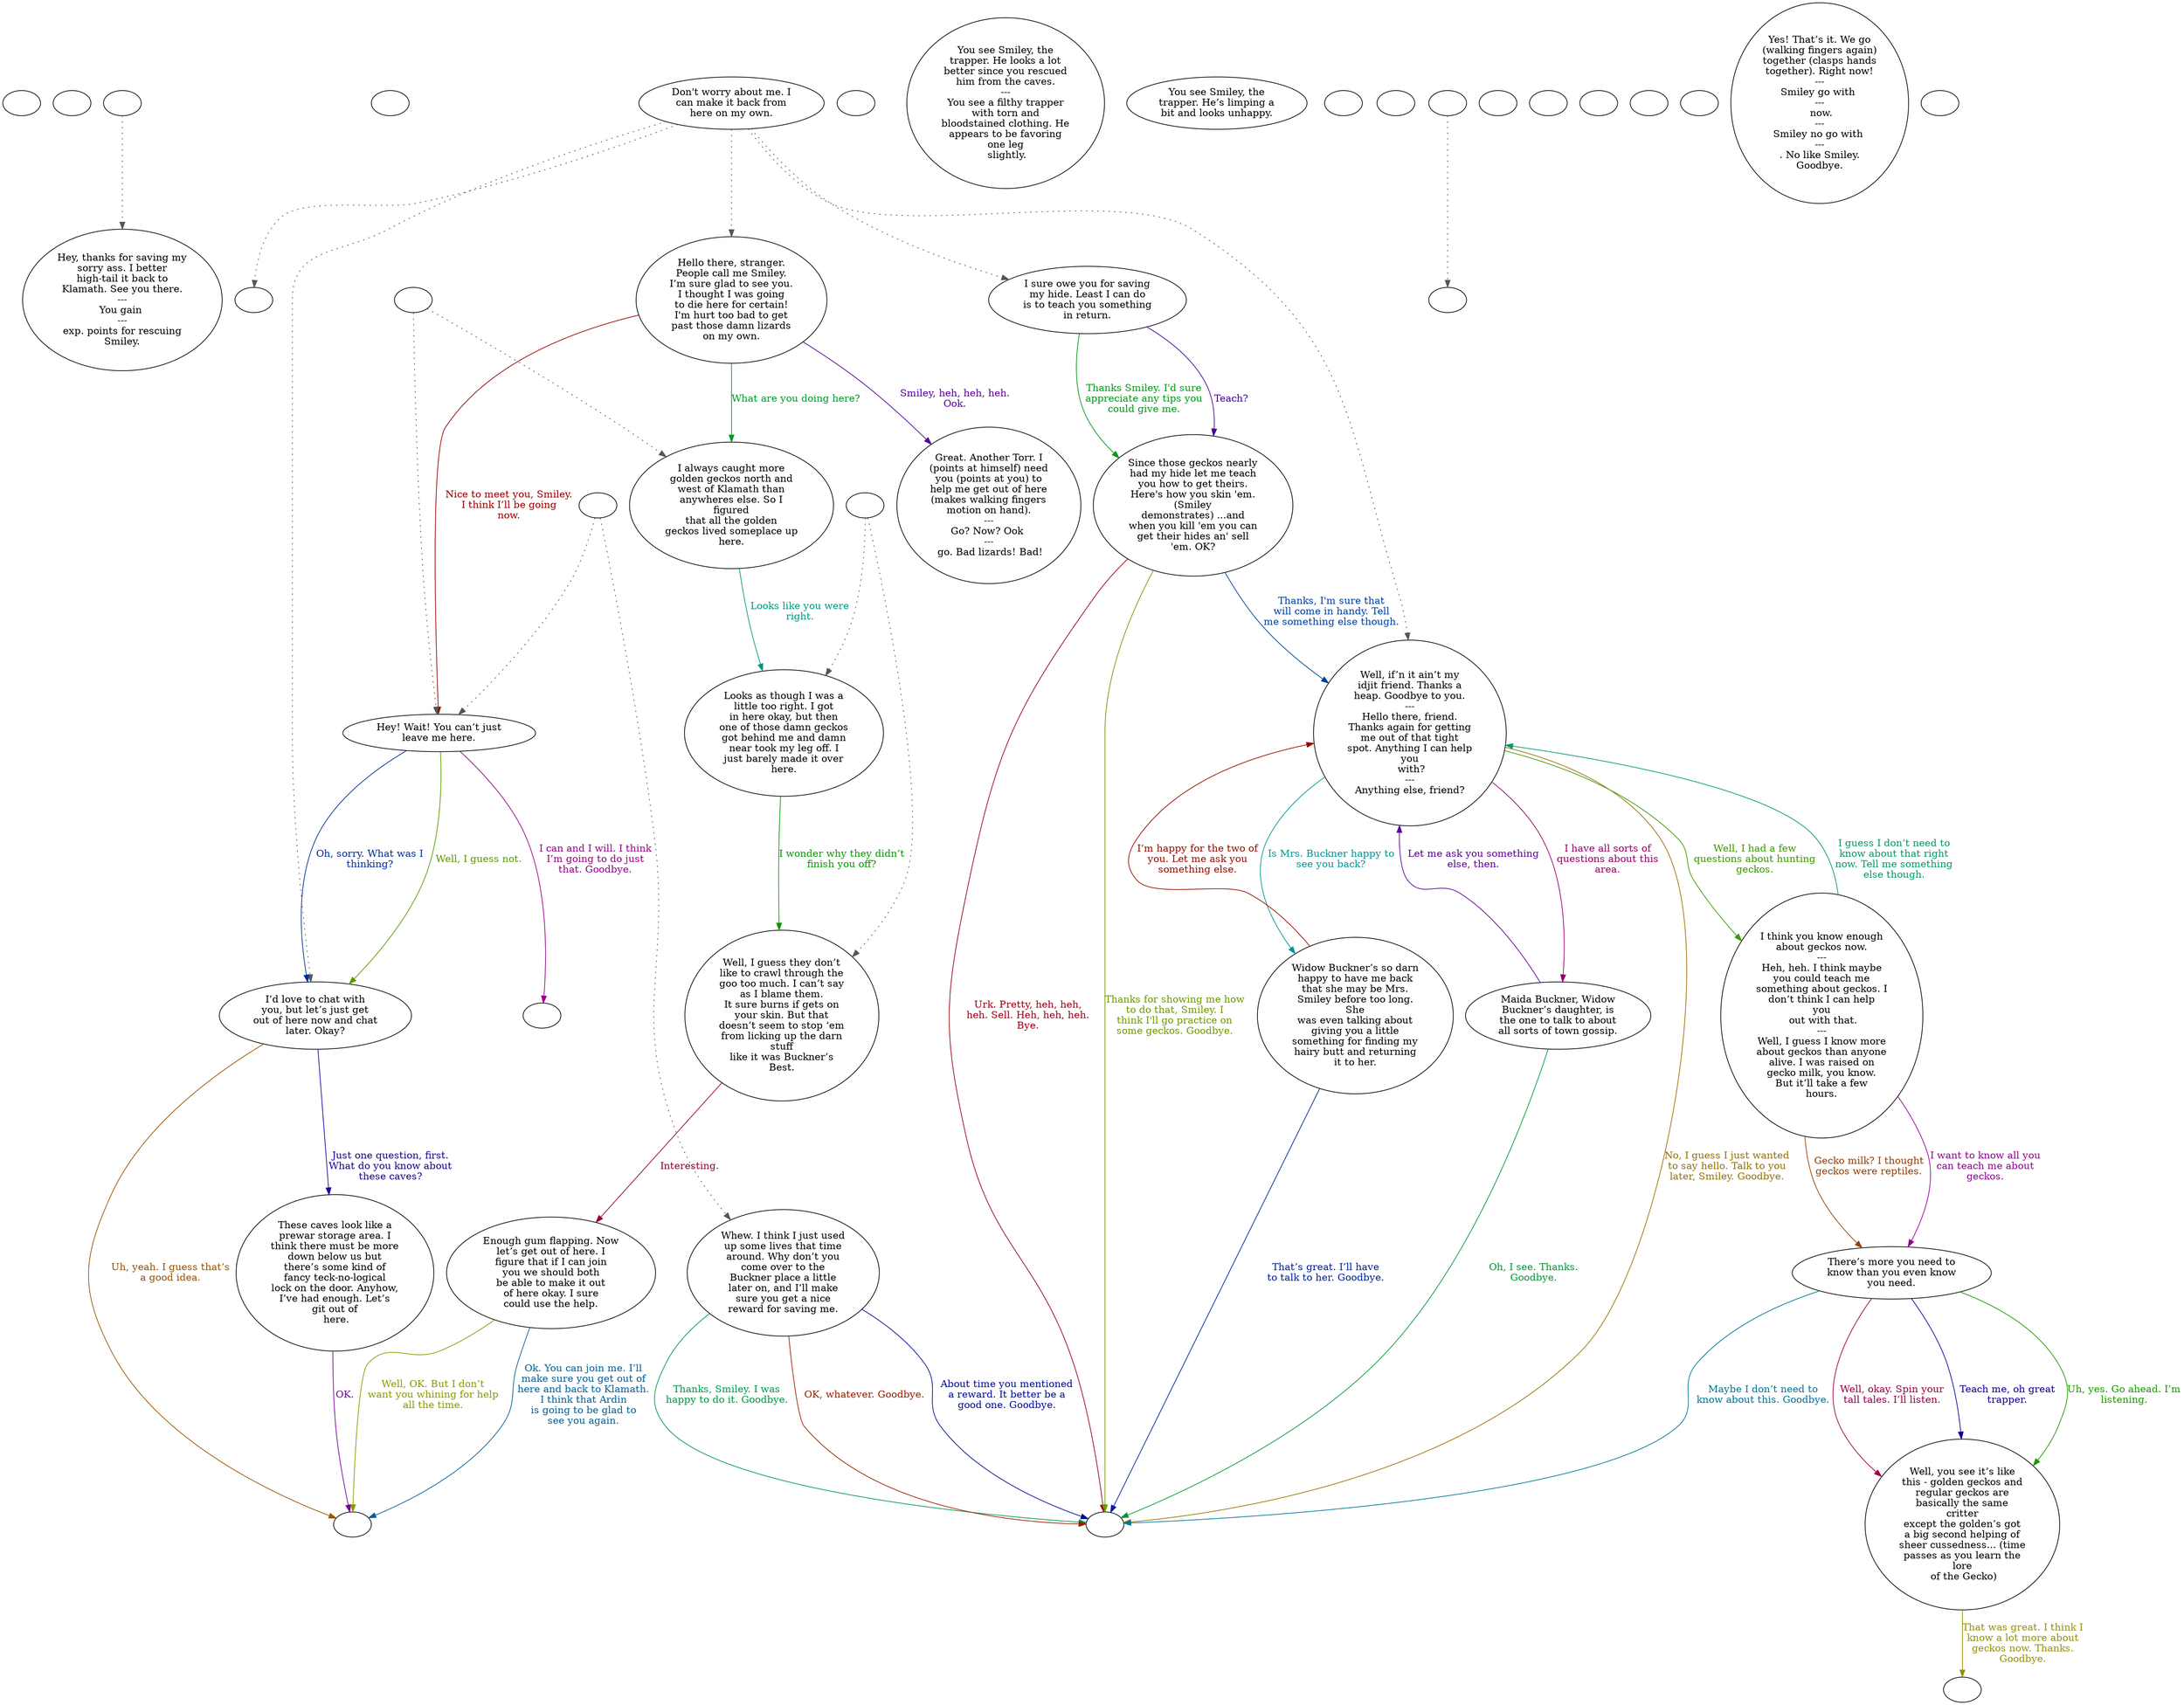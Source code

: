 digraph KCSMILEY {
  "checkPartyMembersNearDoor" [style=filled       fillcolor="#FFFFFF"       color="#000000"]
  "checkPartyMembersNearDoor" [label=""]
  "start" [style=filled       fillcolor="#FFFFFF"       color="#000000"]
  "start" [label=""]
  "critter_p_proc" [style=filled       fillcolor="#FFFFFF"       color="#000000"]
  "critter_p_proc" -> "leave_player" [style=dotted color="#555555"]
  "critter_p_proc" [label=""]
  "pickup_p_proc" [style=filled       fillcolor="#FFFFFF"       color="#000000"]
  "pickup_p_proc" [label=""]
  "talk_p_proc" [style=filled       fillcolor="#FFFFFF"       color="#000000"]
  "talk_p_proc" -> "Node998" [style=dotted color="#555555"]
  "talk_p_proc" -> "Node001" [style=dotted color="#555555"]
  "talk_p_proc" -> "Node013" [style=dotted color="#555555"]
  "talk_p_proc" -> "Node012" [style=dotted color="#555555"]
  "talk_p_proc" -> "Node006" [style=dotted color="#555555"]
  "talk_p_proc" [label="Don't worry about me. I\ncan make it back from\nhere on my own."]
  "destroy_p_proc" [style=filled       fillcolor="#FFFFFF"       color="#000000"]
  "destroy_p_proc" [label=""]
  "look_at_p_proc" [style=filled       fillcolor="#FFFFFF"       color="#000000"]
  "look_at_p_proc" [label="You see Smiley, the\ntrapper. He looks a lot\nbetter since you rescued\nhim from the caves.\n---\nYou see a filthy trapper\nwith torn and\nbloodstained clothing. He\nappears to be favoring\none leg\n slightly."]
  "description_p_proc" [style=filled       fillcolor="#FFFFFF"       color="#000000"]
  "description_p_proc" [label="You see Smiley, the\ntrapper. He’s limping a\nbit and looks unhappy."]
  "use_skill_on_p_proc" [style=filled       fillcolor="#FFFFFF"       color="#000000"]
  "use_skill_on_p_proc" [label=""]
  "damage_p_proc" [style=filled       fillcolor="#FFFFFF"       color="#000000"]
  "damage_p_proc" [label=""]
  "map_enter_p_proc" [style=filled       fillcolor="#FFFFFF"       color="#000000"]
  "map_enter_p_proc" -> "should_i_be_here" [style=dotted color="#555555"]
  "map_enter_p_proc" [label=""]
  "combat_p_proc" [style=filled       fillcolor="#FFFFFF"       color="#000000"]
  "combat_p_proc" [label=""]
  "should_i_be_here" [style=filled       fillcolor="#FFFFFF"       color="#000000"]
  "should_i_be_here" [label=""]
  "leave_player" [style=filled       fillcolor="#FFFFFF"       color="#000000"]
  "leave_player" [label="Hey, thanks for saving my\nsorry ass. I better\nhigh-tail it back to\nKlamath. See you there.\n---\nYou gain \n---\nexp. points for rescuing\nSmiley."]
  "push_p_proc" [style=filled       fillcolor="#FFFFFF"       color="#000000"]
  "push_p_proc" [label=""]
  "Node910" [style=filled       fillcolor="#FFFFFF"       color="#000000"]
  "Node910" -> "Node007" [style=dotted color="#555555"]
  "Node910" -> "Node008" [style=dotted color="#555555"]
  "Node910" [label=""]
  "Node920" [style=filled       fillcolor="#FFFFFF"       color="#000000"]
  "Node920" -> "Node011" [style=dotted color="#555555"]
  "Node920" -> "Node004" [style=dotted color="#555555"]
  "Node920" [label=""]
  "Node930" [style=filled       fillcolor="#FFFFFF"       color="#000000"]
  "Node930" [label=""]
  "Node940" [style=filled       fillcolor="#FFFFFF"       color="#000000"]
  "Node940" [label=""]
  "Node970" [style=filled       fillcolor="#FFFFFF"       color="#000000"]
  "Node970" [label=""]
  "Node980" [style=filled       fillcolor="#FFFFFF"       color="#000000"]
  "Node980" [label=""]
  "Node995" [style=filled       fillcolor="#FFFFFF"       color="#000000"]
  "Node995" [label=""]
  "Node996" [style=filled       fillcolor="#FFFFFF"       color="#000000"]
  "Node996" [label=""]
  "Node997" [style=filled       fillcolor="#FFFFFF"       color="#000000"]
  "Node997" -> "Node004" [style=dotted color="#555555"]
  "Node997" -> "Node005" [style=dotted color="#555555"]
  "Node997" [label=""]
  "Node998" [style=filled       fillcolor="#FFFFFF"       color="#000000"]
  "Node998" [label=""]
  "Node999" [style=filled       fillcolor="#FFFFFF"       color="#000000"]
  "Node999" [label=""]
  "Node001" [style=filled       fillcolor="#FFFFFF"       color="#000000"]
  "Node001" [label="Hello there, stranger.\nPeople call me Smiley.\nI’m sure glad to see you.\nI thought I was going\nto die here for certain!\nI'm hurt too bad to get\npast those damn lizards\non my own."]
  "Node001" -> "Node002" [label="Smiley, heh, heh, heh.\nOok." color="#580099" fontcolor="#580099"]
  "Node001" -> "Node005" [label="What are you doing here?" color="#00992C" fontcolor="#00992C"]
  "Node001" -> "Node004" [label="Nice to meet you, Smiley.\nI think I’ll be going\nnow." color="#990001" fontcolor="#990001"]
  "Node002" [style=filled       fillcolor="#FFFFFF"       color="#000000"]
  "Node002" [label="Great. Another Torr. I\n(points at himself) need\nyou (points at you) to\nhelp me get out of here\n(makes walking fingers\nmotion on hand).\n---\nGo? Now? Ook \n---\n go. Bad lizards! Bad!"]
  "Node003" [style=filled       fillcolor="#FFFFFF"       color="#000000"]
  "Node003" [label="Yes! That’s it. We go\n(walking fingers again)\ntogether (clasps hands\ntogether). Right now!\n---\nSmiley go with \n---\n now.\n---\nSmiley no go with \n---\n. No like Smiley.\nGoodbye."]
  "Node004" [style=filled       fillcolor="#FFFFFF"       color="#000000"]
  "Node004" [label="Hey! Wait! You can’t just\nleave me here."]
  "Node004" -> "Node006" [label="Oh, sorry. What was I\nthinking?" color="#002E99" fontcolor="#002E99"]
  "Node004" -> "Node006" [label="Well, I guess not." color="#5A9900" fontcolor="#5A9900"]
  "Node004" -> "Node980" [label="I can and I will. I think\nI’m going to do just\nthat. Goodbye." color="#990087" fontcolor="#990087"]
  "Node005" [style=filled       fillcolor="#FFFFFF"       color="#000000"]
  "Node005" [label="I always caught more\ngolden geckos north and\nwest of Klamath than\nanywheres else. So I\nfigured\nthat all the golden\ngeckos lived someplace up\nhere."]
  "Node005" -> "Node007" [label="Looks like you were\nright." color="#00997E" fontcolor="#00997E"]
  "Node006" [style=filled       fillcolor="#FFFFFF"       color="#000000"]
  "Node006" [label="I’d love to chat with\nyou, but let’s just get\nout of here now and chat\nlater. Okay?"]
  "Node006" -> "Node970" [label="Uh, yeah. I guess that’s\na good idea." color="#995200" fontcolor="#995200"]
  "Node006" -> "Node010" [label="Just one question, first.\nWhat do you know about\nthese caves?" color="#250099" fontcolor="#250099"]
  "Node007" [style=filled       fillcolor="#FFFFFF"       color="#000000"]
  "Node007" [label="Looks as though I was a\nlittle too right. I got\nin here okay, but then\none of those damn geckos\ngot behind me and damn\nnear took my leg off. I\njust barely made it over\nhere."]
  "Node007" -> "Node008" [label="I wonder why they didn’t\nfinish you off?" color="#089900" fontcolor="#089900"]
  "Node008" [style=filled       fillcolor="#FFFFFF"       color="#000000"]
  "Node008" [label="Well, I guess they don’t\nlike to crawl through the\ngoo too much. I can’t say\nas I blame them.\nIt sure burns if gets on\nyour skin. But that\ndoesn’t seem to stop ‘em\nfrom licking up the darn\nstuff\nlike it was Buckner’s\nBest."]
  "Node008" -> "Node009" [label="Interesting." color="#990034" fontcolor="#990034"]
  "Node009" [style=filled       fillcolor="#FFFFFF"       color="#000000"]
  "Node009" [label="Enough gum flapping. Now\nlet’s get out of here. I\nfigure that if I can join\nyou we should both\nbe able to make it out\nof here okay. I sure\ncould use the help."]
  "Node009" -> "Node970" [label="Ok. You can join me. I’ll\nmake sure you get out of\nhere and back to Klamath.\nI think that Ardin\nis going to be glad to\nsee you again." color="#006199" fontcolor="#006199"]
  "Node009" -> "Node970" [label="Well, OK. But I don’t\nwant you whining for help\nall the time." color="#8E9900" fontcolor="#8E9900"]
  "Node010" [style=filled       fillcolor="#FFFFFF"       color="#000000"]
  "Node010" [label="These caves look like a\nprewar storage area. I\nthink there must be more\ndown below us but\nthere’s some kind of\nfancy teck-no-logical\nlock on the door. Anyhow,\nI’ve had enough. Let’s\ngit out of\n here."]
  "Node010" -> "Node970" [label="OK." color="#780099" fontcolor="#780099"]
  "Node011" [style=filled       fillcolor="#FFFFFF"       color="#000000"]
  "Node011" [label="Whew. I think I just used\nup some lives that time\naround. Why don’t you\ncome over to the\nBuckner place a little\nlater on, and I’ll make\nsure you get a nice\nreward for saving me."]
  "Node011" -> "Node999" [label="Thanks, Smiley. I was\nhappy to do it. Goodbye." color="#00994B" fontcolor="#00994B"]
  "Node011" -> "Node999" [label="OK, whatever. Goodbye." color="#991F00" fontcolor="#991F00"]
  "Node011" -> "Node999" [label="About time you mentioned\na reward. It better be a\ngood one. Goodbye." color="#000E99" fontcolor="#000E99"]
  "Node012" [style=filled       fillcolor="#FFFFFF"       color="#000000"]
  "Node012" [label="Well, if’n it ain’t my\nidjit friend. Thanks a\nheap. Goodbye to you.\n---\nHello there, friend.\nThanks again for getting\nme out of that tight\nspot. Anything I can help\nyou\n with?\n---\nAnything else, friend?"]
  "Node012" -> "Node015" [label="Well, I had a few\nquestions about hunting\ngeckos." color="#3B9900" fontcolor="#3B9900"]
  "Node012" -> "Node018" [label="I have all sorts of\nquestions about this\narea." color="#990067" fontcolor="#990067"]
  "Node012" -> "Node019" [label="Is Mrs. Buckner happy to\nsee you back?" color="#009499" fontcolor="#009499"]
  "Node012" -> "Node999" [label="No, I guess I just wanted\nto say hello. Talk to you\nlater, Smiley. Goodbye." color="#997100" fontcolor="#997100"]
  "Node013" [style=filled       fillcolor="#FFFFFF"       color="#000000"]
  "Node013" [label="I sure owe you for saving\nmy hide. Least I can do\nis to teach you something\nin return."]
  "Node013" -> "Node014" [label="Teach?" color="#450099" fontcolor="#450099"]
  "Node013" -> "Node014" [label="Thanks Smiley. I'd sure\nappreciate any tips you\ncould give me." color="#009918" fontcolor="#009918"]
  "Node014" [style=filled       fillcolor="#FFFFFF"       color="#000000"]
  "Node014" [label="Since those geckos nearly\nhad my hide let me teach\nyou how to get theirs.\nHere's how you skin 'em.\n(Smiley\ndemonstrates) ...and\nwhen you kill 'em you can\nget their hides an' sell\n'em. OK?"]
  "Node014" -> "Node999" [label="Urk. Pretty, heh, heh,\nheh. Sell. Heh, heh, heh.\nBye." color="#990015" fontcolor="#990015"]
  "Node014" -> "Node012" [label="Thanks, I'm sure that\nwill come in handy. Tell\nme something else though." color="#004199" fontcolor="#004199"]
  "Node014" -> "Node999" [label="Thanks for showing me how\nto do that, Smiley. I\nthink I'll go practice on\nsome geckos. Goodbye." color="#6E9900" fontcolor="#6E9900"]
  "Node015" [style=filled       fillcolor="#FFFFFF"       color="#000000"]
  "Node015" [label="I think you know enough\nabout geckos now.\n---\nHeh, heh. I think maybe\nyou could teach me\nsomething about geckos. I\ndon’t think I can help\nyou\n out with that.\n---\nWell, I guess I know more\nabout geckos than anyone\nalive. I was raised on\ngecko milk, you know.\nBut it’ll take a few\nhours."]
  "Node015" -> "Node016" [label="I want to know all you\ncan teach me about\ngeckos." color="#970099" fontcolor="#970099"]
  "Node015" -> "Node012" [label="I guess I don’t need to\nknow about that right\nnow. Tell me something\nelse though." color="#00996B" fontcolor="#00996B"]
  "Node015" -> "Node016" [label="Gecko milk? I thought\ngeckos were reptiles." color="#993E00" fontcolor="#993E00"]
  "Node016" [style=filled       fillcolor="#FFFFFF"       color="#000000"]
  "Node016" [label="There’s more you need to\nknow than you even know\nyou need."]
  "Node016" -> "Node017" [label="Teach me, oh great\ntrapper." color="#110099" fontcolor="#110099"]
  "Node016" -> "Node017" [label="Uh, yes. Go ahead. I’m\nlistening." color="#1B9900" fontcolor="#1B9900"]
  "Node016" -> "Node017" [label="Well, okay. Spin your\ntall tales. I’ll listen." color="#990048" fontcolor="#990048"]
  "Node016" -> "Node999" [label="Maybe I don’t need to\nknow about this. Goodbye." color="#007499" fontcolor="#007499"]
  "Node017" [style=filled       fillcolor="#FFFFFF"       color="#000000"]
  "Node017" [label="Well, you see it’s like\nthis - golden geckos and\nregular geckos are\nbasically the same\ncritter\nexcept the golden’s got\na big second helping of\nsheer cussedness... (time\npasses as you learn the\nlore\n of the Gecko)"]
  "Node017" -> "Node940" [label="That was great. I think I\nknow a lot more about\ngeckos now. Thanks.\nGoodbye." color="#999100" fontcolor="#999100"]
  "Node018" [style=filled       fillcolor="#FFFFFF"       color="#000000"]
  "Node018" [label="Maida Buckner, Widow\nBuckner’s daughter, is\nthe one to talk to about\nall sorts of town gossip."]
  "Node018" -> "Node012" [label="Let me ask you something\nelse, then." color="#640099" fontcolor="#640099"]
  "Node018" -> "Node999" [label="Oh, I see. Thanks.\nGoodbye." color="#009938" fontcolor="#009938"]
  "Node019" [style=filled       fillcolor="#FFFFFF"       color="#000000"]
  "Node019" [label="Widow Buckner’s so darn\nhappy to have me back\nthat she may be Mrs.\nSmiley before too long.\nShe\nwas even talking about\ngiving you a little\nsomething for finding my\nhairy butt and returning\nit to her."]
  "Node019" -> "Node012" [label="I’m happy for the two of\nyou. Let me ask you\nsomething else." color="#990B00" fontcolor="#990B00"]
  "Node019" -> "Node999" [label="That’s great. I’ll have\nto talk to her. Goodbye." color="#002299" fontcolor="#002299"]
  "map_exit_p_proc" [style=filled       fillcolor="#FFFFFF"       color="#000000"]
  "map_exit_p_proc" [label=""]
}